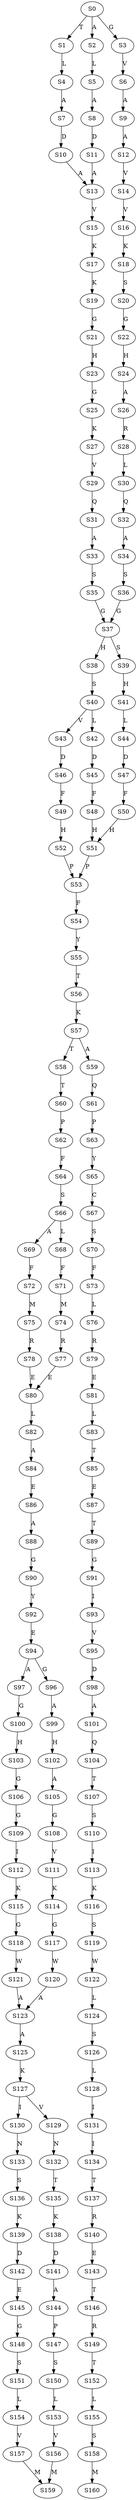 strict digraph  {
	S0 -> S1 [ label = T ];
	S0 -> S2 [ label = A ];
	S0 -> S3 [ label = G ];
	S1 -> S4 [ label = L ];
	S2 -> S5 [ label = L ];
	S3 -> S6 [ label = V ];
	S4 -> S7 [ label = A ];
	S5 -> S8 [ label = A ];
	S6 -> S9 [ label = A ];
	S7 -> S10 [ label = D ];
	S8 -> S11 [ label = D ];
	S9 -> S12 [ label = A ];
	S10 -> S13 [ label = A ];
	S11 -> S13 [ label = A ];
	S12 -> S14 [ label = V ];
	S13 -> S15 [ label = V ];
	S14 -> S16 [ label = V ];
	S15 -> S17 [ label = K ];
	S16 -> S18 [ label = K ];
	S17 -> S19 [ label = K ];
	S18 -> S20 [ label = S ];
	S19 -> S21 [ label = G ];
	S20 -> S22 [ label = G ];
	S21 -> S23 [ label = H ];
	S22 -> S24 [ label = H ];
	S23 -> S25 [ label = G ];
	S24 -> S26 [ label = A ];
	S25 -> S27 [ label = K ];
	S26 -> S28 [ label = R ];
	S27 -> S29 [ label = V ];
	S28 -> S30 [ label = L ];
	S29 -> S31 [ label = Q ];
	S30 -> S32 [ label = Q ];
	S31 -> S33 [ label = A ];
	S32 -> S34 [ label = A ];
	S33 -> S35 [ label = S ];
	S34 -> S36 [ label = S ];
	S35 -> S37 [ label = G ];
	S36 -> S37 [ label = G ];
	S37 -> S38 [ label = H ];
	S37 -> S39 [ label = S ];
	S38 -> S40 [ label = S ];
	S39 -> S41 [ label = H ];
	S40 -> S42 [ label = L ];
	S40 -> S43 [ label = V ];
	S41 -> S44 [ label = L ];
	S42 -> S45 [ label = D ];
	S43 -> S46 [ label = D ];
	S44 -> S47 [ label = D ];
	S45 -> S48 [ label = F ];
	S46 -> S49 [ label = F ];
	S47 -> S50 [ label = F ];
	S48 -> S51 [ label = H ];
	S49 -> S52 [ label = H ];
	S50 -> S51 [ label = H ];
	S51 -> S53 [ label = P ];
	S52 -> S53 [ label = P ];
	S53 -> S54 [ label = F ];
	S54 -> S55 [ label = Y ];
	S55 -> S56 [ label = T ];
	S56 -> S57 [ label = K ];
	S57 -> S58 [ label = T ];
	S57 -> S59 [ label = A ];
	S58 -> S60 [ label = T ];
	S59 -> S61 [ label = Q ];
	S60 -> S62 [ label = P ];
	S61 -> S63 [ label = P ];
	S62 -> S64 [ label = F ];
	S63 -> S65 [ label = Y ];
	S64 -> S66 [ label = S ];
	S65 -> S67 [ label = C ];
	S66 -> S68 [ label = L ];
	S66 -> S69 [ label = A ];
	S67 -> S70 [ label = S ];
	S68 -> S71 [ label = F ];
	S69 -> S72 [ label = F ];
	S70 -> S73 [ label = F ];
	S71 -> S74 [ label = M ];
	S72 -> S75 [ label = M ];
	S73 -> S76 [ label = L ];
	S74 -> S77 [ label = R ];
	S75 -> S78 [ label = R ];
	S76 -> S79 [ label = R ];
	S77 -> S80 [ label = E ];
	S78 -> S80 [ label = E ];
	S79 -> S81 [ label = E ];
	S80 -> S82 [ label = L ];
	S81 -> S83 [ label = L ];
	S82 -> S84 [ label = A ];
	S83 -> S85 [ label = T ];
	S84 -> S86 [ label = E ];
	S85 -> S87 [ label = E ];
	S86 -> S88 [ label = A ];
	S87 -> S89 [ label = T ];
	S88 -> S90 [ label = G ];
	S89 -> S91 [ label = G ];
	S90 -> S92 [ label = Y ];
	S91 -> S93 [ label = I ];
	S92 -> S94 [ label = E ];
	S93 -> S95 [ label = V ];
	S94 -> S96 [ label = G ];
	S94 -> S97 [ label = A ];
	S95 -> S98 [ label = D ];
	S96 -> S99 [ label = A ];
	S97 -> S100 [ label = G ];
	S98 -> S101 [ label = A ];
	S99 -> S102 [ label = H ];
	S100 -> S103 [ label = H ];
	S101 -> S104 [ label = Q ];
	S102 -> S105 [ label = A ];
	S103 -> S106 [ label = G ];
	S104 -> S107 [ label = T ];
	S105 -> S108 [ label = G ];
	S106 -> S109 [ label = G ];
	S107 -> S110 [ label = S ];
	S108 -> S111 [ label = V ];
	S109 -> S112 [ label = I ];
	S110 -> S113 [ label = I ];
	S111 -> S114 [ label = K ];
	S112 -> S115 [ label = K ];
	S113 -> S116 [ label = K ];
	S114 -> S117 [ label = G ];
	S115 -> S118 [ label = G ];
	S116 -> S119 [ label = S ];
	S117 -> S120 [ label = W ];
	S118 -> S121 [ label = W ];
	S119 -> S122 [ label = W ];
	S120 -> S123 [ label = A ];
	S121 -> S123 [ label = A ];
	S122 -> S124 [ label = L ];
	S123 -> S125 [ label = A ];
	S124 -> S126 [ label = S ];
	S125 -> S127 [ label = K ];
	S126 -> S128 [ label = L ];
	S127 -> S129 [ label = V ];
	S127 -> S130 [ label = I ];
	S128 -> S131 [ label = I ];
	S129 -> S132 [ label = N ];
	S130 -> S133 [ label = N ];
	S131 -> S134 [ label = I ];
	S132 -> S135 [ label = T ];
	S133 -> S136 [ label = S ];
	S134 -> S137 [ label = T ];
	S135 -> S138 [ label = K ];
	S136 -> S139 [ label = K ];
	S137 -> S140 [ label = R ];
	S138 -> S141 [ label = D ];
	S139 -> S142 [ label = D ];
	S140 -> S143 [ label = E ];
	S141 -> S144 [ label = A ];
	S142 -> S145 [ label = E ];
	S143 -> S146 [ label = T ];
	S144 -> S147 [ label = P ];
	S145 -> S148 [ label = G ];
	S146 -> S149 [ label = R ];
	S147 -> S150 [ label = S ];
	S148 -> S151 [ label = S ];
	S149 -> S152 [ label = T ];
	S150 -> S153 [ label = L ];
	S151 -> S154 [ label = L ];
	S152 -> S155 [ label = L ];
	S153 -> S156 [ label = V ];
	S154 -> S157 [ label = V ];
	S155 -> S158 [ label = S ];
	S156 -> S159 [ label = M ];
	S157 -> S159 [ label = M ];
	S158 -> S160 [ label = M ];
}
